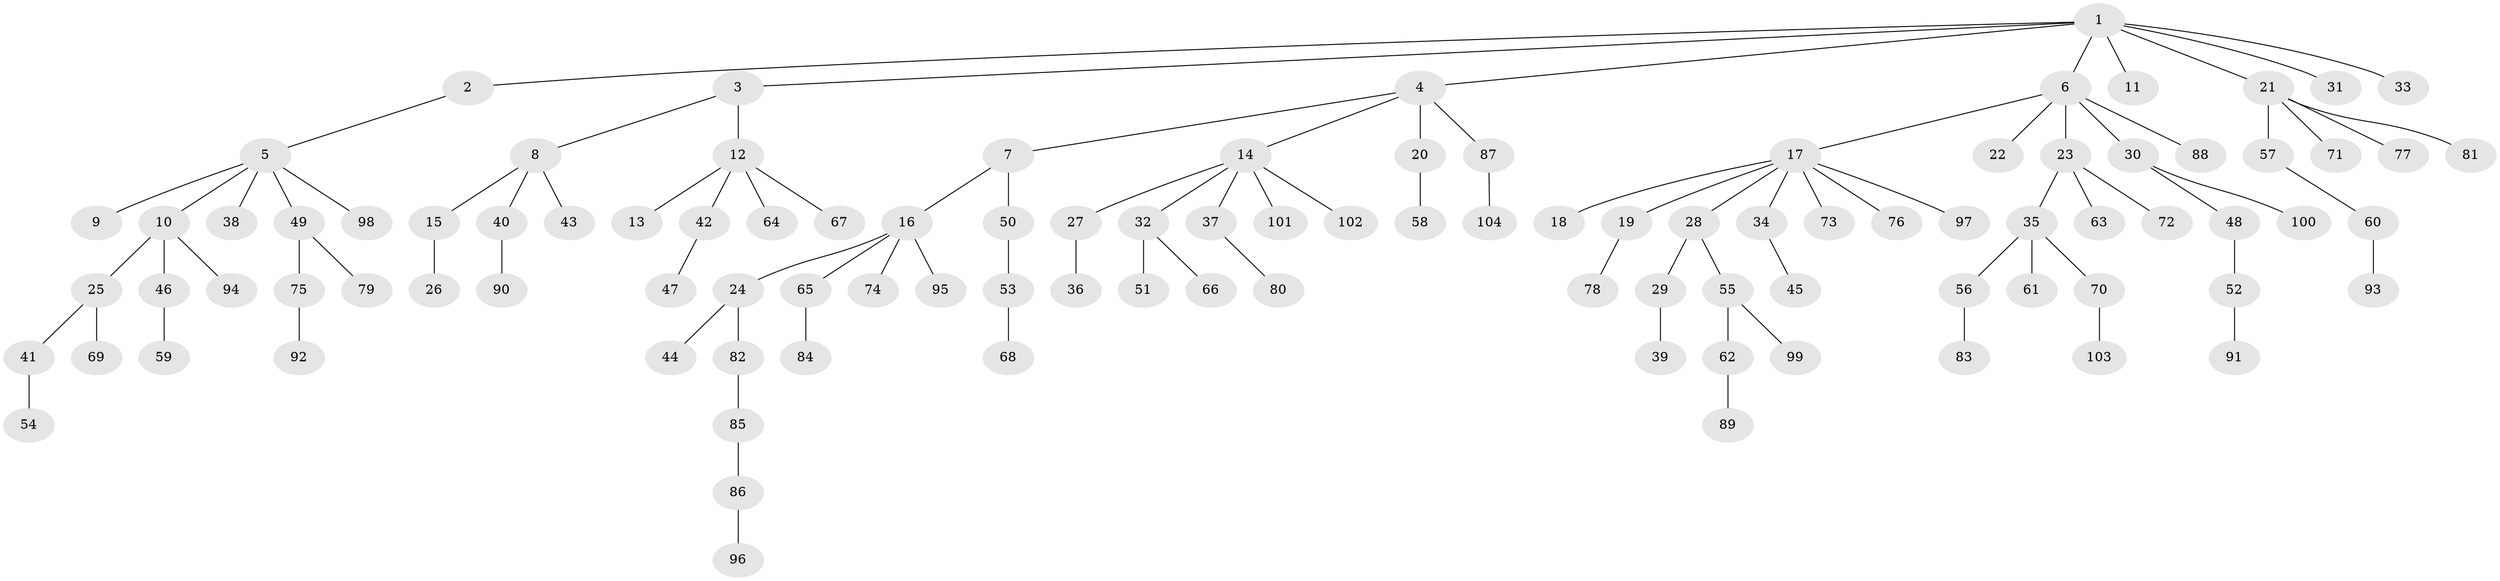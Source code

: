 // coarse degree distribution, {1: 0.9354838709677419, 29: 0.03225806451612903, 2: 0.03225806451612903}
// Generated by graph-tools (version 1.1) at 2025/56/03/04/25 21:56:29]
// undirected, 104 vertices, 103 edges
graph export_dot {
graph [start="1"]
  node [color=gray90,style=filled];
  1;
  2;
  3;
  4;
  5;
  6;
  7;
  8;
  9;
  10;
  11;
  12;
  13;
  14;
  15;
  16;
  17;
  18;
  19;
  20;
  21;
  22;
  23;
  24;
  25;
  26;
  27;
  28;
  29;
  30;
  31;
  32;
  33;
  34;
  35;
  36;
  37;
  38;
  39;
  40;
  41;
  42;
  43;
  44;
  45;
  46;
  47;
  48;
  49;
  50;
  51;
  52;
  53;
  54;
  55;
  56;
  57;
  58;
  59;
  60;
  61;
  62;
  63;
  64;
  65;
  66;
  67;
  68;
  69;
  70;
  71;
  72;
  73;
  74;
  75;
  76;
  77;
  78;
  79;
  80;
  81;
  82;
  83;
  84;
  85;
  86;
  87;
  88;
  89;
  90;
  91;
  92;
  93;
  94;
  95;
  96;
  97;
  98;
  99;
  100;
  101;
  102;
  103;
  104;
  1 -- 2;
  1 -- 3;
  1 -- 4;
  1 -- 6;
  1 -- 11;
  1 -- 21;
  1 -- 31;
  1 -- 33;
  2 -- 5;
  3 -- 8;
  3 -- 12;
  4 -- 7;
  4 -- 14;
  4 -- 20;
  4 -- 87;
  5 -- 9;
  5 -- 10;
  5 -- 38;
  5 -- 49;
  5 -- 98;
  6 -- 17;
  6 -- 22;
  6 -- 23;
  6 -- 30;
  6 -- 88;
  7 -- 16;
  7 -- 50;
  8 -- 15;
  8 -- 40;
  8 -- 43;
  10 -- 25;
  10 -- 46;
  10 -- 94;
  12 -- 13;
  12 -- 42;
  12 -- 64;
  12 -- 67;
  14 -- 27;
  14 -- 32;
  14 -- 37;
  14 -- 101;
  14 -- 102;
  15 -- 26;
  16 -- 24;
  16 -- 65;
  16 -- 74;
  16 -- 95;
  17 -- 18;
  17 -- 19;
  17 -- 28;
  17 -- 34;
  17 -- 73;
  17 -- 76;
  17 -- 97;
  19 -- 78;
  20 -- 58;
  21 -- 57;
  21 -- 71;
  21 -- 77;
  21 -- 81;
  23 -- 35;
  23 -- 63;
  23 -- 72;
  24 -- 44;
  24 -- 82;
  25 -- 41;
  25 -- 69;
  27 -- 36;
  28 -- 29;
  28 -- 55;
  29 -- 39;
  30 -- 48;
  30 -- 100;
  32 -- 51;
  32 -- 66;
  34 -- 45;
  35 -- 56;
  35 -- 61;
  35 -- 70;
  37 -- 80;
  40 -- 90;
  41 -- 54;
  42 -- 47;
  46 -- 59;
  48 -- 52;
  49 -- 75;
  49 -- 79;
  50 -- 53;
  52 -- 91;
  53 -- 68;
  55 -- 62;
  55 -- 99;
  56 -- 83;
  57 -- 60;
  60 -- 93;
  62 -- 89;
  65 -- 84;
  70 -- 103;
  75 -- 92;
  82 -- 85;
  85 -- 86;
  86 -- 96;
  87 -- 104;
}
